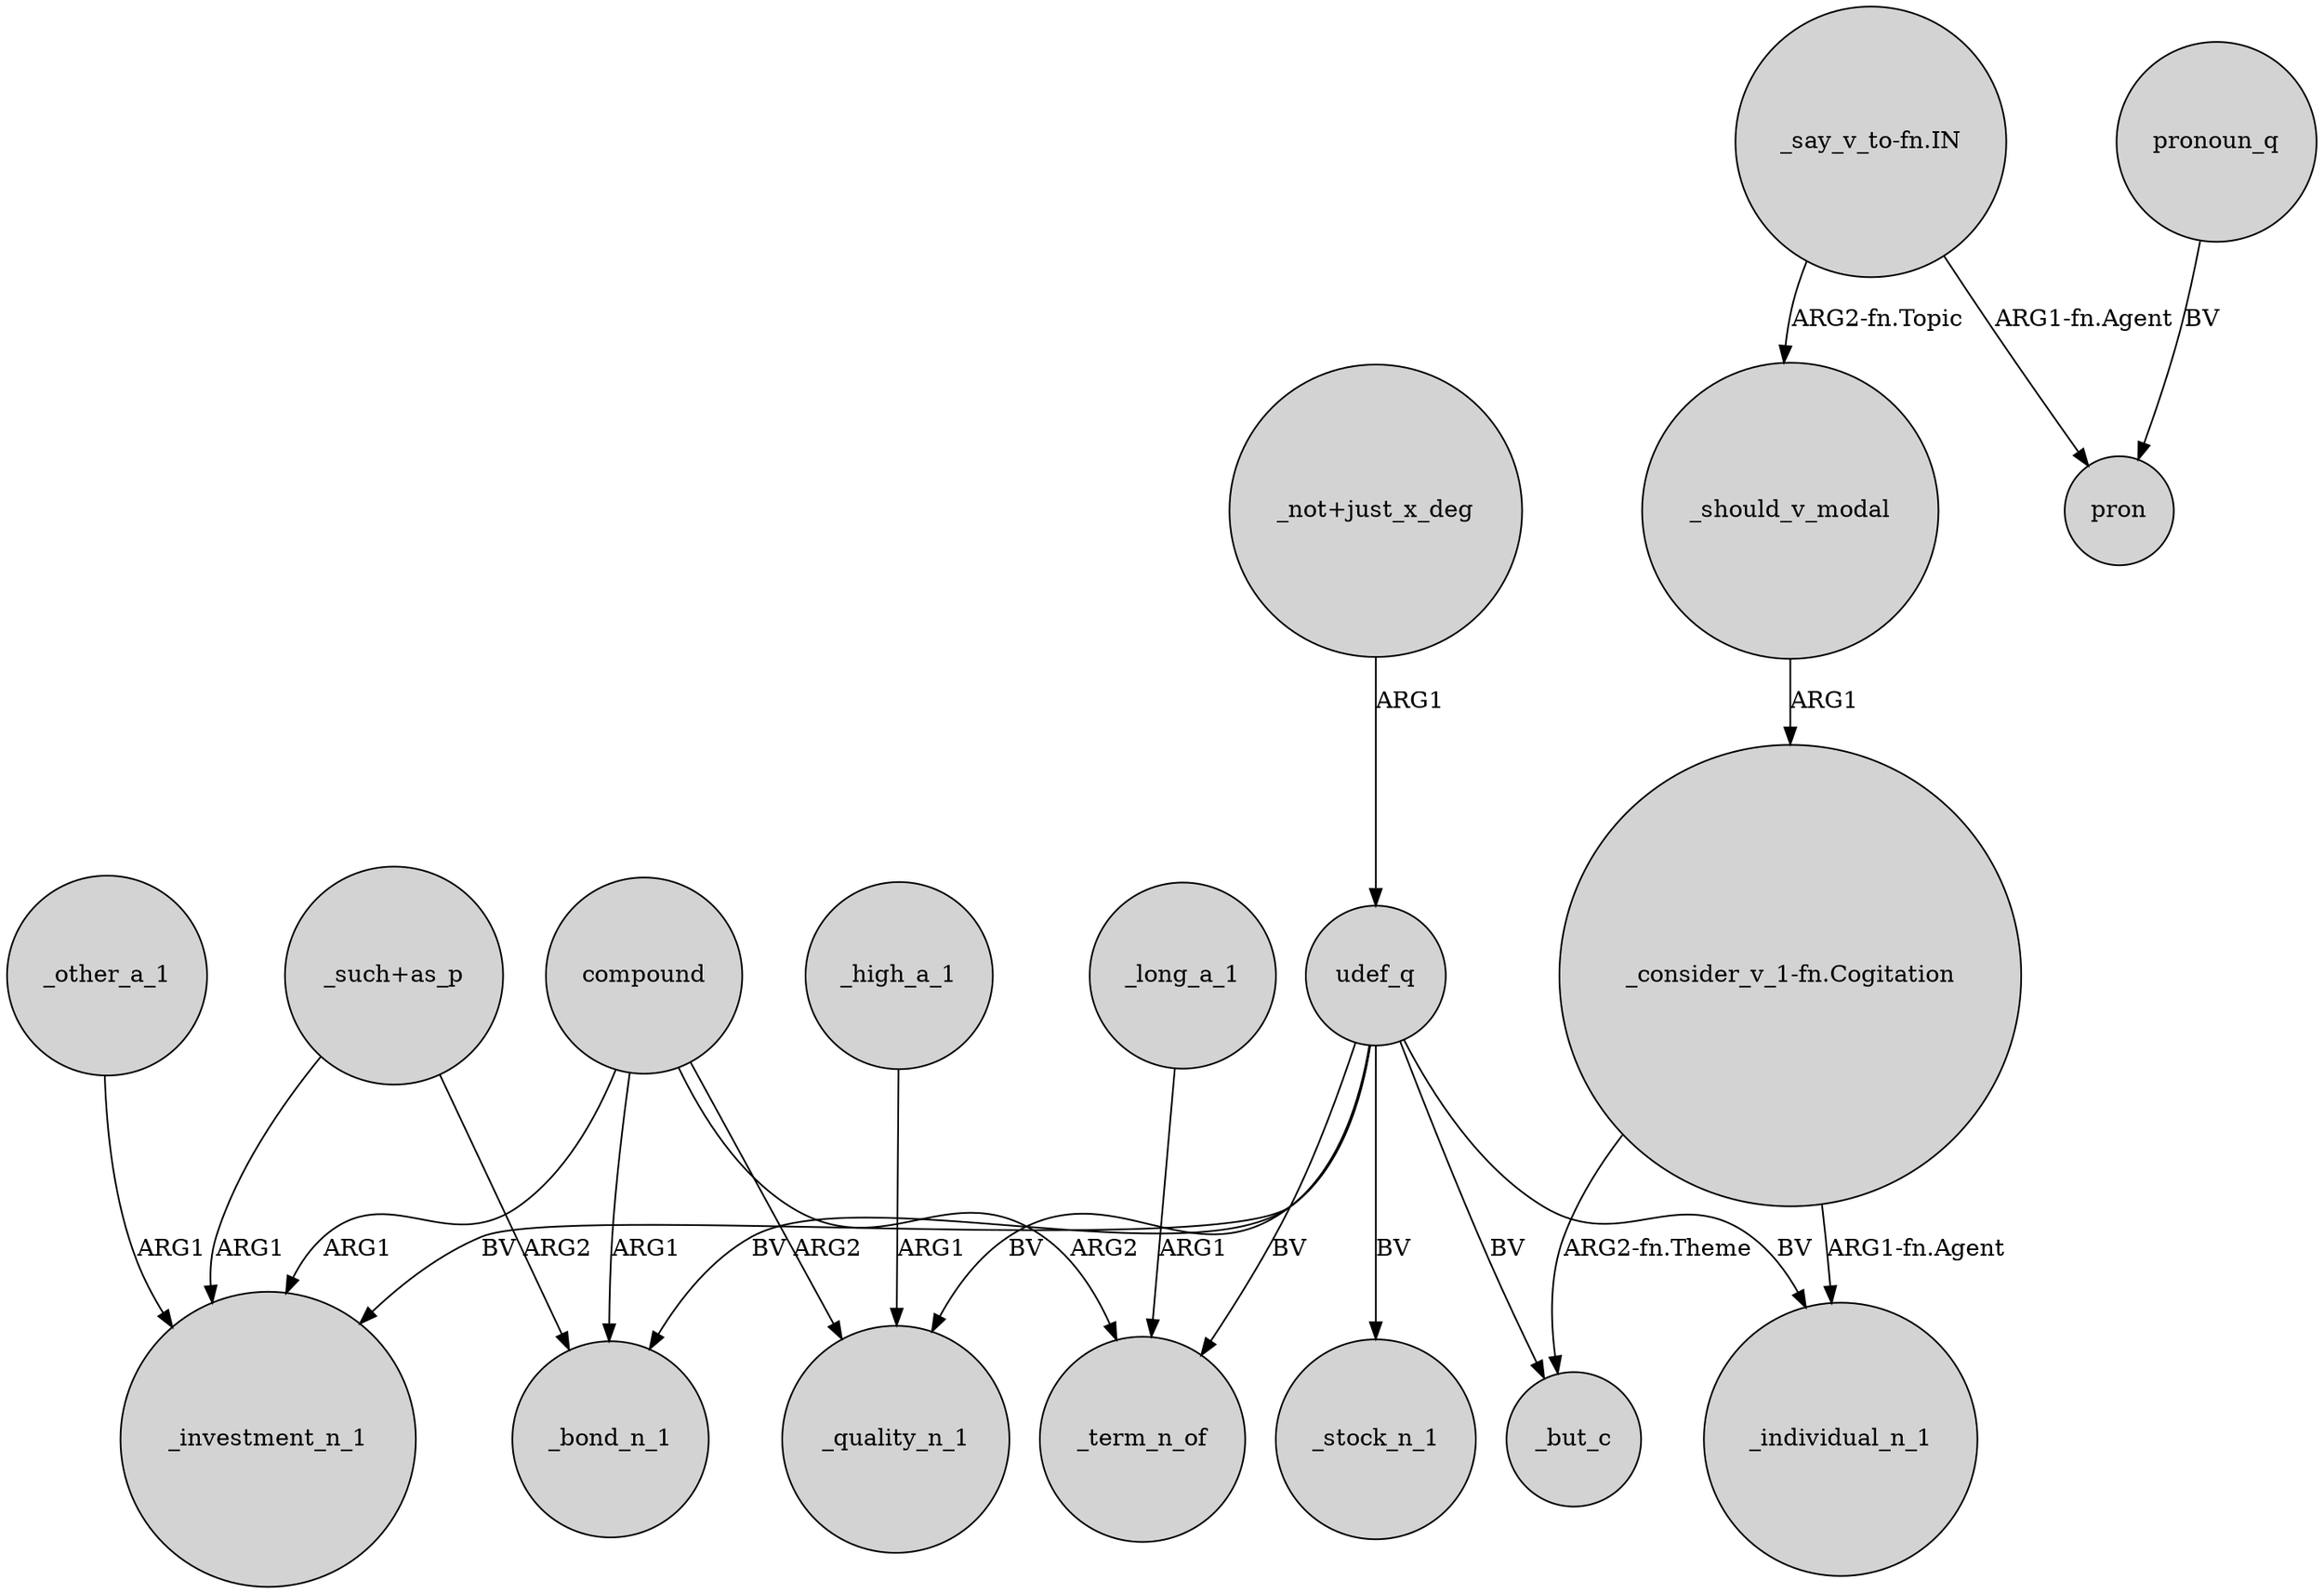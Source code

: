digraph {
	node [shape=circle style=filled]
	_other_a_1 -> _investment_n_1 [label=ARG1]
	udef_q -> _quality_n_1 [label=BV]
	"_consider_v_1-fn.Cogitation" -> _but_c [label="ARG2-fn.Theme"]
	compound -> _term_n_of [label=ARG2]
	compound -> _bond_n_1 [label=ARG1]
	compound -> _quality_n_1 [label=ARG2]
	"_consider_v_1-fn.Cogitation" -> _individual_n_1 [label="ARG1-fn.Agent"]
	"_not+just_x_deg" -> udef_q [label=ARG1]
	udef_q -> _individual_n_1 [label=BV]
	"_such+as_p" -> _investment_n_1 [label=ARG1]
	compound -> _investment_n_1 [label=ARG1]
	"_say_v_to-fn.IN" -> _should_v_modal [label="ARG2-fn.Topic"]
	pronoun_q -> pron [label=BV]
	udef_q -> _bond_n_1 [label=BV]
	udef_q -> _stock_n_1 [label=BV]
	udef_q -> _term_n_of [label=BV]
	"_say_v_to-fn.IN" -> pron [label="ARG1-fn.Agent"]
	_high_a_1 -> _quality_n_1 [label=ARG1]
	udef_q -> _investment_n_1 [label=BV]
	_should_v_modal -> "_consider_v_1-fn.Cogitation" [label=ARG1]
	"_such+as_p" -> _bond_n_1 [label=ARG2]
	_long_a_1 -> _term_n_of [label=ARG1]
	udef_q -> _but_c [label=BV]
}
